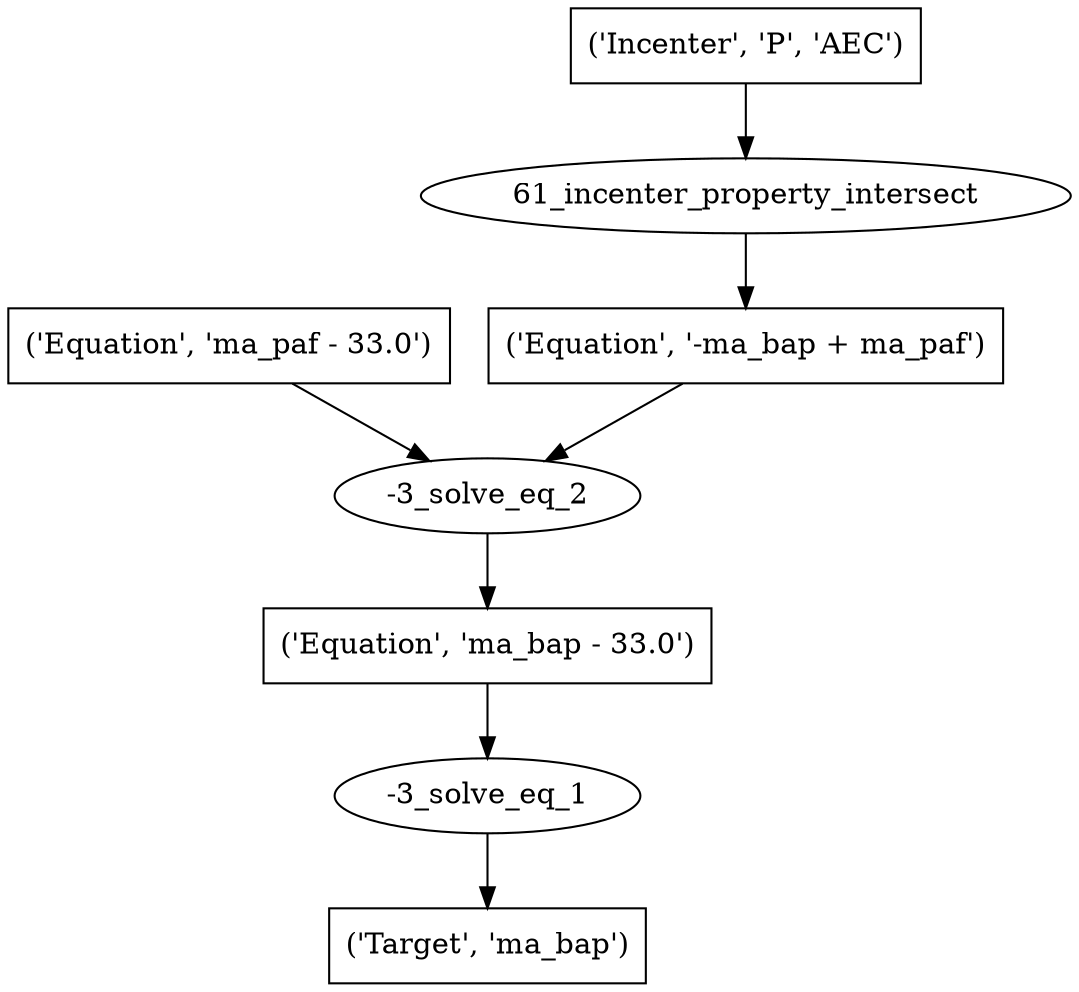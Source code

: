 digraph 20 {
	0 [label="('Target', 'ma_bap')" shape=box]
	1 [label="-3_solve_eq_1"]
	1 -> 0
	2 [label="('Equation', 'ma_bap - 33.0')" shape=box]
	2 -> 1
	3 [label="-3_solve_eq_2"]
	3 -> 2
	4 [label="('Equation', 'ma_paf - 33.0')" shape=box]
	4 -> 3
	5 [label="('Equation', '-ma_bap + ma_paf')" shape=box]
	5 -> 3
	6 [label="61_incenter_property_intersect"]
	6 -> 5
	7 [label="('Incenter', 'P', 'AEC')" shape=box]
	7 -> 6
}
